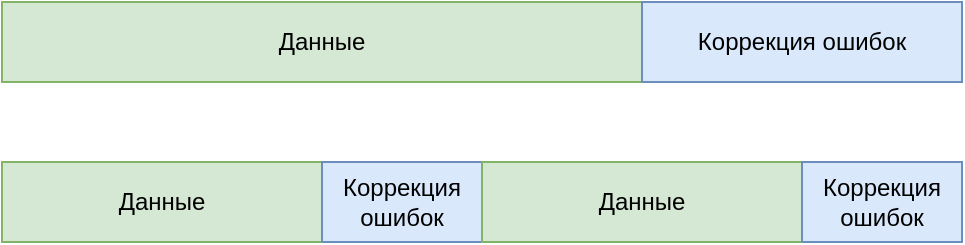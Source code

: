 <mxfile version="12.7.2" type="device"><diagram id="6AFjIzDrJCMBwNDhi6pa" name="Page-1"><mxGraphModel dx="944" dy="639" grid="1" gridSize="10" guides="1" tooltips="1" connect="1" arrows="1" fold="1" page="1" pageScale="1" pageWidth="850" pageHeight="1100" math="0" shadow="0"><root><mxCell id="0"/><mxCell id="1" parent="0"/><mxCell id="Rf0flpToKdOjClOt6hb--1" value="Данные" style="rounded=0;whiteSpace=wrap;html=1;fillColor=#d5e8d4;strokeColor=#82b366;" vertex="1" parent="1"><mxGeometry x="80" y="160" width="320" height="40" as="geometry"/></mxCell><mxCell id="Rf0flpToKdOjClOt6hb--2" value="Коррекция ошибок" style="rounded=0;whiteSpace=wrap;html=1;fillColor=#dae8fc;strokeColor=#6c8ebf;" vertex="1" parent="1"><mxGeometry x="400" y="160" width="160" height="40" as="geometry"/></mxCell><mxCell id="Rf0flpToKdOjClOt6hb--3" value="Данные" style="rounded=0;whiteSpace=wrap;html=1;fillColor=#d5e8d4;strokeColor=#82b366;" vertex="1" parent="1"><mxGeometry x="80" y="240" width="160" height="40" as="geometry"/></mxCell><mxCell id="Rf0flpToKdOjClOt6hb--4" value="Коррекция ошибок" style="rounded=0;whiteSpace=wrap;html=1;fillColor=#dae8fc;strokeColor=#6c8ebf;" vertex="1" parent="1"><mxGeometry x="240" y="240" width="80" height="40" as="geometry"/></mxCell><mxCell id="Rf0flpToKdOjClOt6hb--5" value="Данные" style="rounded=0;whiteSpace=wrap;html=1;fillColor=#d5e8d4;strokeColor=#82b366;" vertex="1" parent="1"><mxGeometry x="320" y="240" width="160" height="40" as="geometry"/></mxCell><mxCell id="Rf0flpToKdOjClOt6hb--6" value="Коррекция ошибок" style="rounded=0;whiteSpace=wrap;html=1;fillColor=#dae8fc;strokeColor=#6c8ebf;" vertex="1" parent="1"><mxGeometry x="480" y="240" width="80" height="40" as="geometry"/></mxCell></root></mxGraphModel></diagram></mxfile>
